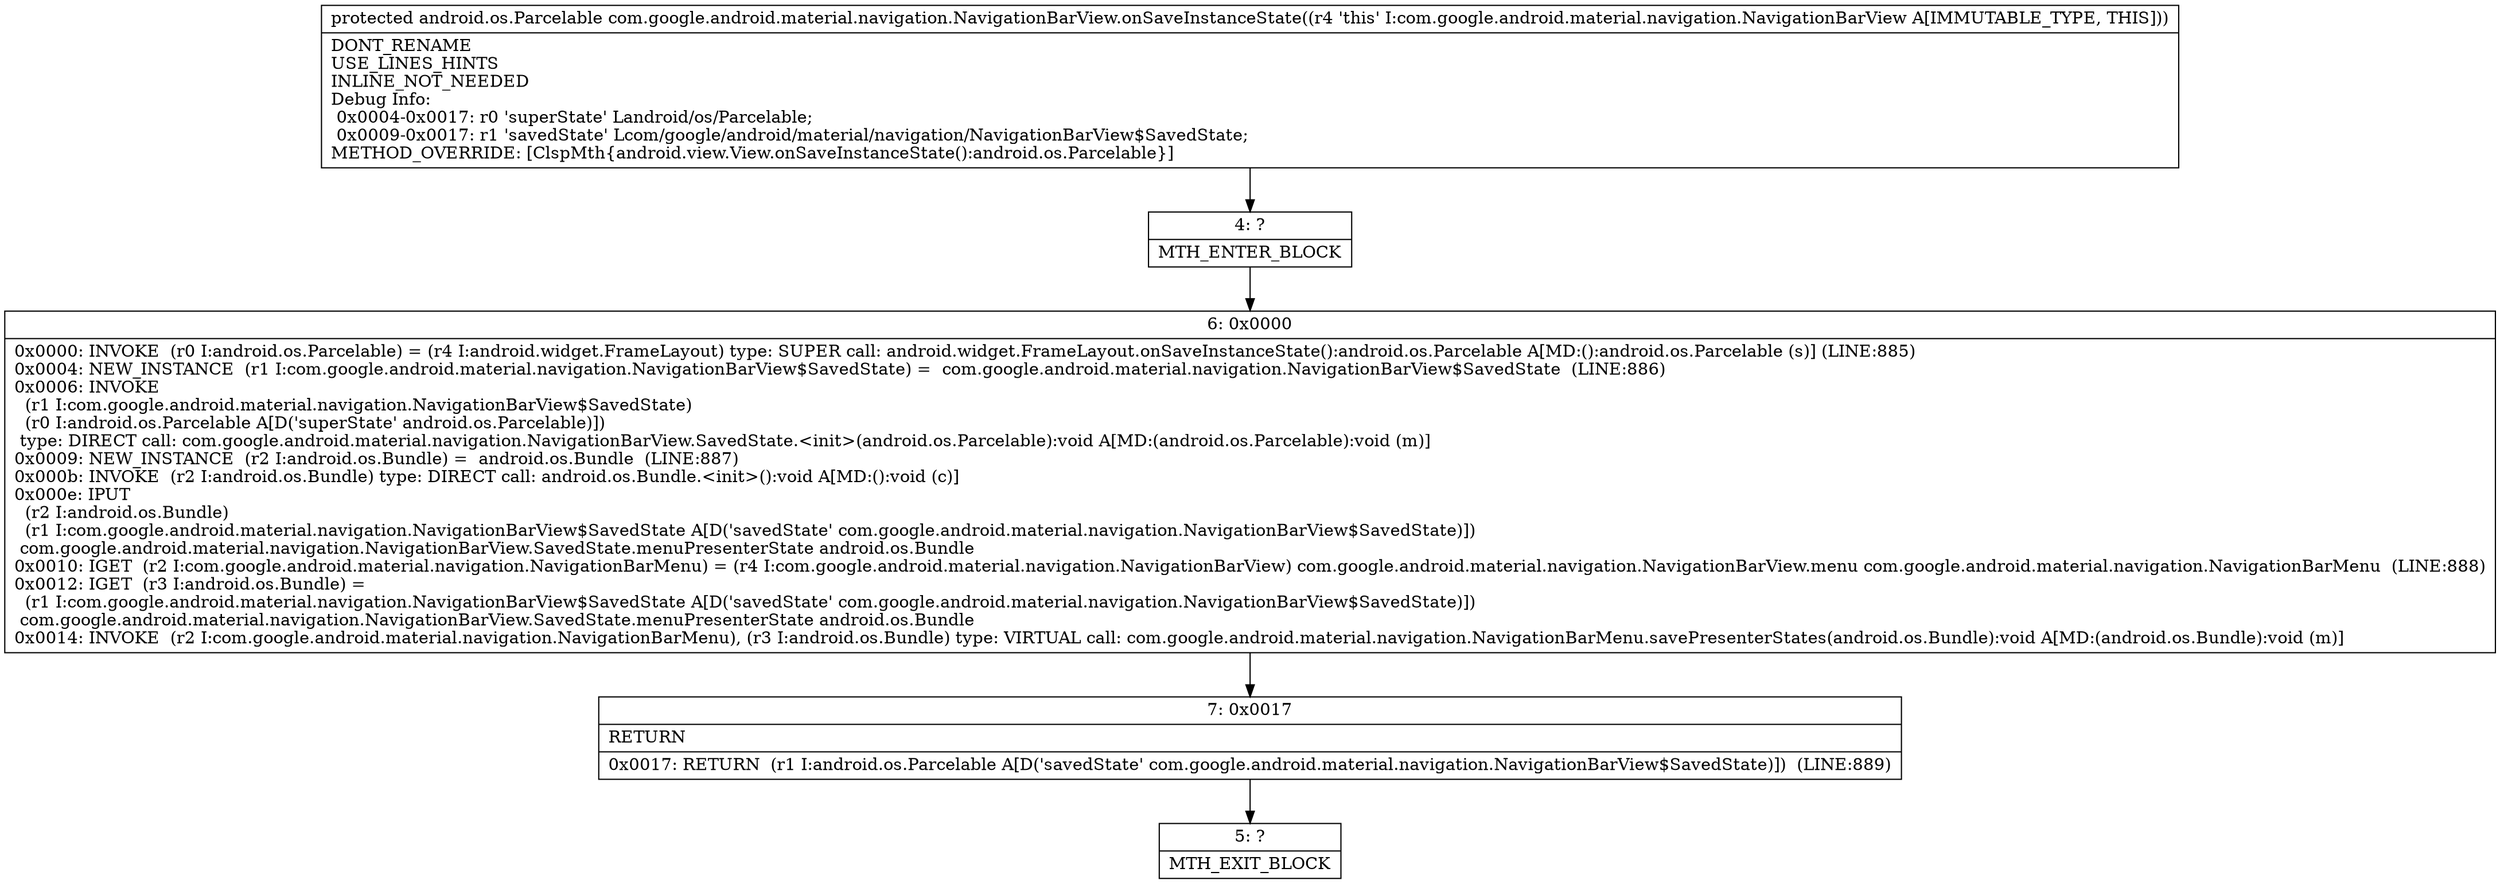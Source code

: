 digraph "CFG forcom.google.android.material.navigation.NavigationBarView.onSaveInstanceState()Landroid\/os\/Parcelable;" {
Node_4 [shape=record,label="{4\:\ ?|MTH_ENTER_BLOCK\l}"];
Node_6 [shape=record,label="{6\:\ 0x0000|0x0000: INVOKE  (r0 I:android.os.Parcelable) = (r4 I:android.widget.FrameLayout) type: SUPER call: android.widget.FrameLayout.onSaveInstanceState():android.os.Parcelable A[MD:():android.os.Parcelable (s)] (LINE:885)\l0x0004: NEW_INSTANCE  (r1 I:com.google.android.material.navigation.NavigationBarView$SavedState) =  com.google.android.material.navigation.NavigationBarView$SavedState  (LINE:886)\l0x0006: INVOKE  \l  (r1 I:com.google.android.material.navigation.NavigationBarView$SavedState)\l  (r0 I:android.os.Parcelable A[D('superState' android.os.Parcelable)])\l type: DIRECT call: com.google.android.material.navigation.NavigationBarView.SavedState.\<init\>(android.os.Parcelable):void A[MD:(android.os.Parcelable):void (m)]\l0x0009: NEW_INSTANCE  (r2 I:android.os.Bundle) =  android.os.Bundle  (LINE:887)\l0x000b: INVOKE  (r2 I:android.os.Bundle) type: DIRECT call: android.os.Bundle.\<init\>():void A[MD:():void (c)]\l0x000e: IPUT  \l  (r2 I:android.os.Bundle)\l  (r1 I:com.google.android.material.navigation.NavigationBarView$SavedState A[D('savedState' com.google.android.material.navigation.NavigationBarView$SavedState)])\l com.google.android.material.navigation.NavigationBarView.SavedState.menuPresenterState android.os.Bundle \l0x0010: IGET  (r2 I:com.google.android.material.navigation.NavigationBarMenu) = (r4 I:com.google.android.material.navigation.NavigationBarView) com.google.android.material.navigation.NavigationBarView.menu com.google.android.material.navigation.NavigationBarMenu  (LINE:888)\l0x0012: IGET  (r3 I:android.os.Bundle) = \l  (r1 I:com.google.android.material.navigation.NavigationBarView$SavedState A[D('savedState' com.google.android.material.navigation.NavigationBarView$SavedState)])\l com.google.android.material.navigation.NavigationBarView.SavedState.menuPresenterState android.os.Bundle \l0x0014: INVOKE  (r2 I:com.google.android.material.navigation.NavigationBarMenu), (r3 I:android.os.Bundle) type: VIRTUAL call: com.google.android.material.navigation.NavigationBarMenu.savePresenterStates(android.os.Bundle):void A[MD:(android.os.Bundle):void (m)]\l}"];
Node_7 [shape=record,label="{7\:\ 0x0017|RETURN\l|0x0017: RETURN  (r1 I:android.os.Parcelable A[D('savedState' com.google.android.material.navigation.NavigationBarView$SavedState)])  (LINE:889)\l}"];
Node_5 [shape=record,label="{5\:\ ?|MTH_EXIT_BLOCK\l}"];
MethodNode[shape=record,label="{protected android.os.Parcelable com.google.android.material.navigation.NavigationBarView.onSaveInstanceState((r4 'this' I:com.google.android.material.navigation.NavigationBarView A[IMMUTABLE_TYPE, THIS]))  | DONT_RENAME\lUSE_LINES_HINTS\lINLINE_NOT_NEEDED\lDebug Info:\l  0x0004\-0x0017: r0 'superState' Landroid\/os\/Parcelable;\l  0x0009\-0x0017: r1 'savedState' Lcom\/google\/android\/material\/navigation\/NavigationBarView$SavedState;\lMETHOD_OVERRIDE: [ClspMth\{android.view.View.onSaveInstanceState():android.os.Parcelable\}]\l}"];
MethodNode -> Node_4;Node_4 -> Node_6;
Node_6 -> Node_7;
Node_7 -> Node_5;
}

